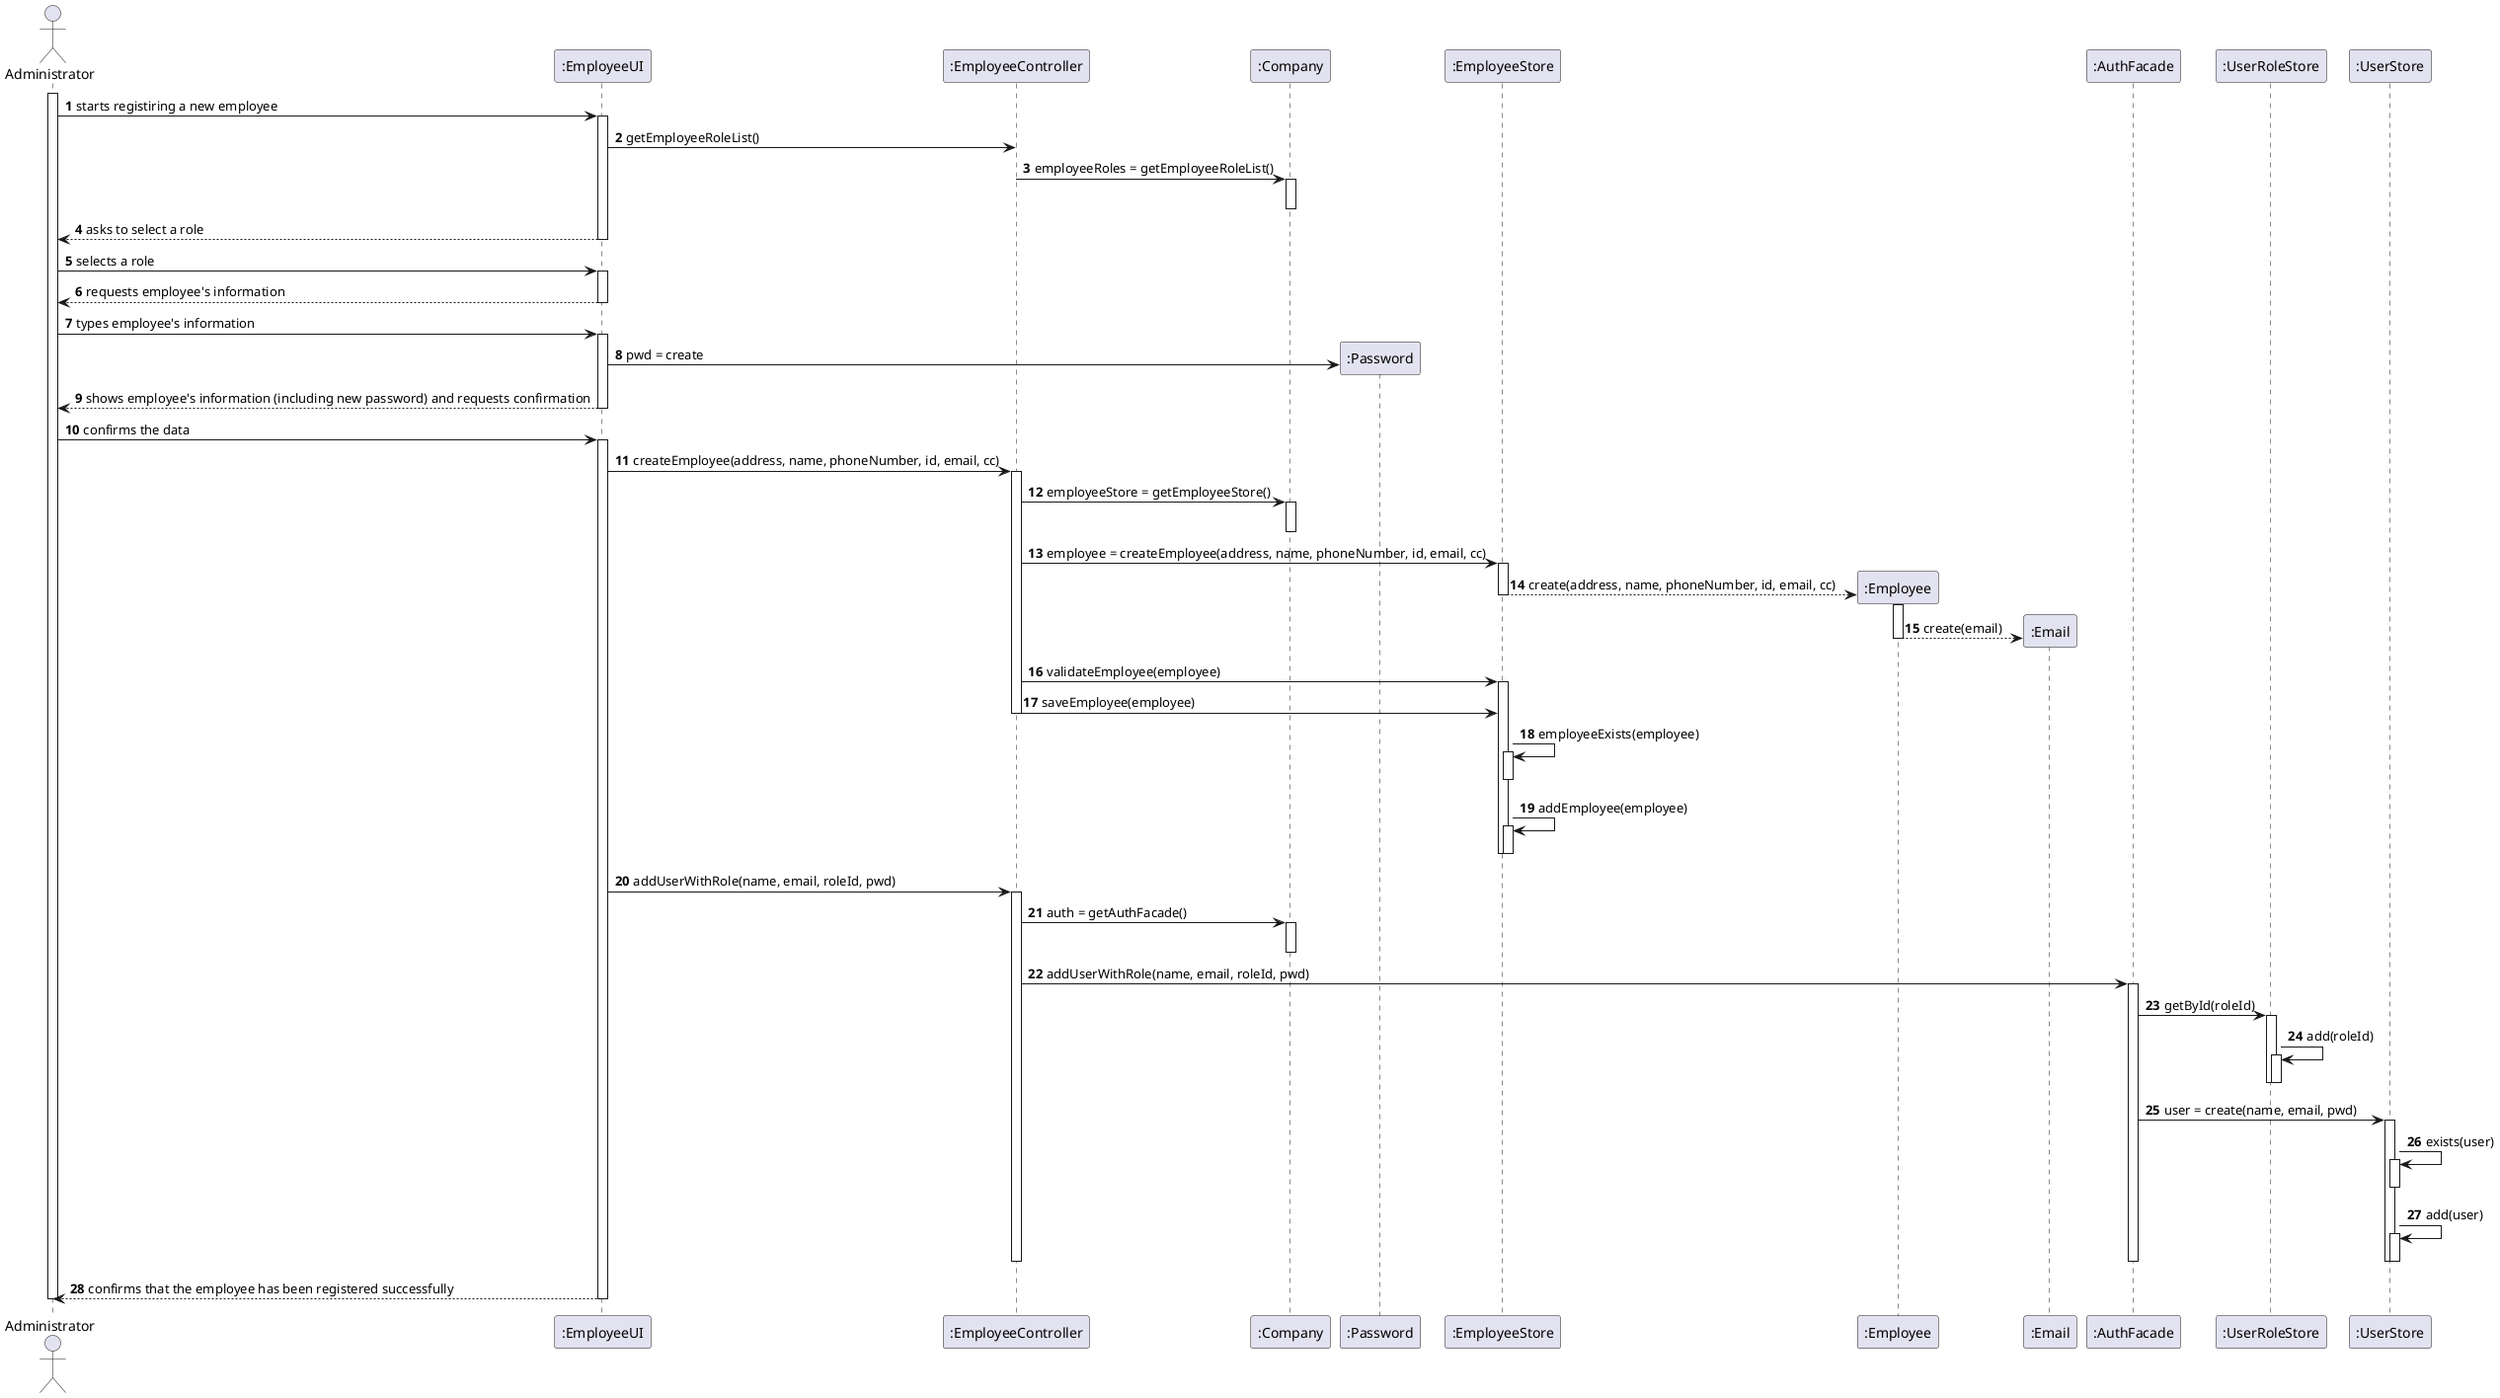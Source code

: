 //ADICIONAR ROLE
@startuml
autonumber
actor "Administrator" as ADM
participant ":EmployeeUI" as UI
participant ":EmployeeController" as ctrl
participant ":Company" as comp
participant ":Password" as pass
participant ":EmployeeStore" as store
participant ":Employee" as emp
participant ":Email" as mail
participant ":AuthFacade" as auth
participant ":UserRoleStore" as roles
participant ":UserStore" as users
activate ADM
ADM -> UI : starts registiring a new employee
activate UI
UI -> ctrl : getEmployeeRoleList()
ctrl -> comp : employeeRoles = getEmployeeRoleList()
activate comp
deactivate comp
UI --> ADM : asks to select a role
deactivate UI
ADM -> UI : selects a role
activate UI
UI --> ADM : requests employee's information
deactivate UI
ADM -> UI : types employee's information
activate UI
UI -> pass** : pwd = create
UI --> ADM : shows employee's information (including new password) and requests confirmation
deactivate UI
ADM -> UI :confirms the data
activate UI
UI -> ctrl : createEmployee(address, name, phoneNumber, id, email, cc)
activate ctrl
ctrl -> comp : employeeStore = getEmployeeStore()
activate comp
deactivate comp
ctrl -> store : employee = createEmployee(address, name, phoneNumber, id, email, cc)
activate store
store --> emp** : create(address, name, phoneNumber, id, email, cc)
deactivate store
activate emp
emp -->mail** : create(email)
deactivate emp
ctrl -> store : validateEmployee(employee)
activate store
ctrl -> store : saveEmployee(employee)
deactivate ctrl
store -> store : employeeExists(employee)
activate store
deactivate store
store -> store : addEmployee(employee)
activate store
deactivate store
deactivate store
UI -> ctrl : addUserWithRole(name, email, roleId, pwd)
activate ctrl
ctrl -> comp : auth = getAuthFacade()
activate comp
deactivate comp
ctrl -> auth : addUserWithRole(name, email, roleId, pwd)
activate auth
auth -> roles : getById(roleId)
activate roles
roles -> roles : add(roleId)
activate roles
deactivate roles
deactivate roles
auth -> users : user = create(name, email, pwd)
activate users
users -> users : exists(user)
activate users
deactivate users
users -> users : add(user)
activate users
deactivate users
deactivate users
deactivate auth
deactivate ctrl
UI --> ADM : confirms that the employee has been registered successfully
deactivate UI
deactivate ADM


@enduml



